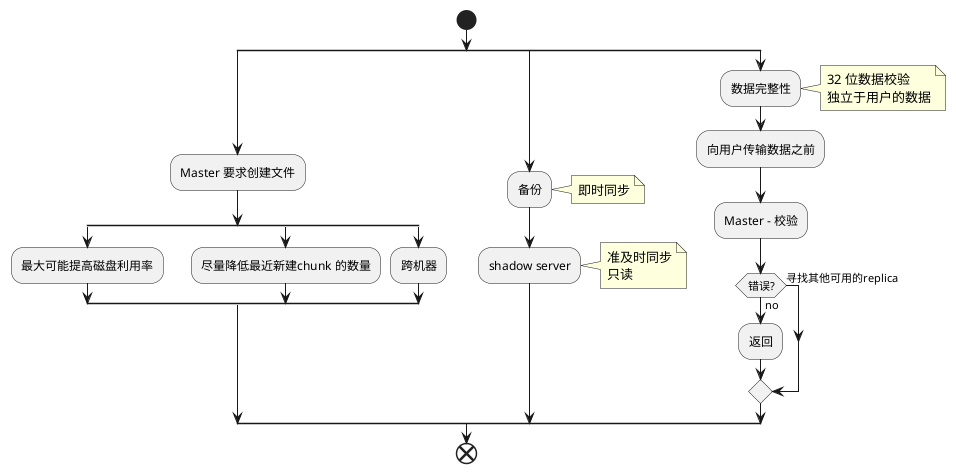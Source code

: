 @startuml "ChunkServer"
start
split
    :Master 要求创建文件;

    split
        :最大可能提高磁盘利用率;
    split again
        :尽量降低最近新建chunk 的数量;
    split again
        :跨机器;
    end split

split again
    :备份;
    note right
        即时同步
    end note

    :shadow server;
    note right
        准及时同步
        只读
    end note

split again 
    :数据完整性;
    note right
        32 位数据校验
        独立于用户的数据
    end note

    :向用户传输数据之前;
    :Master - 校验;
    if(错误?) then(寻找其他可用的replica)
    else(no)
        :返回;
    endif

end split

end
@enduml